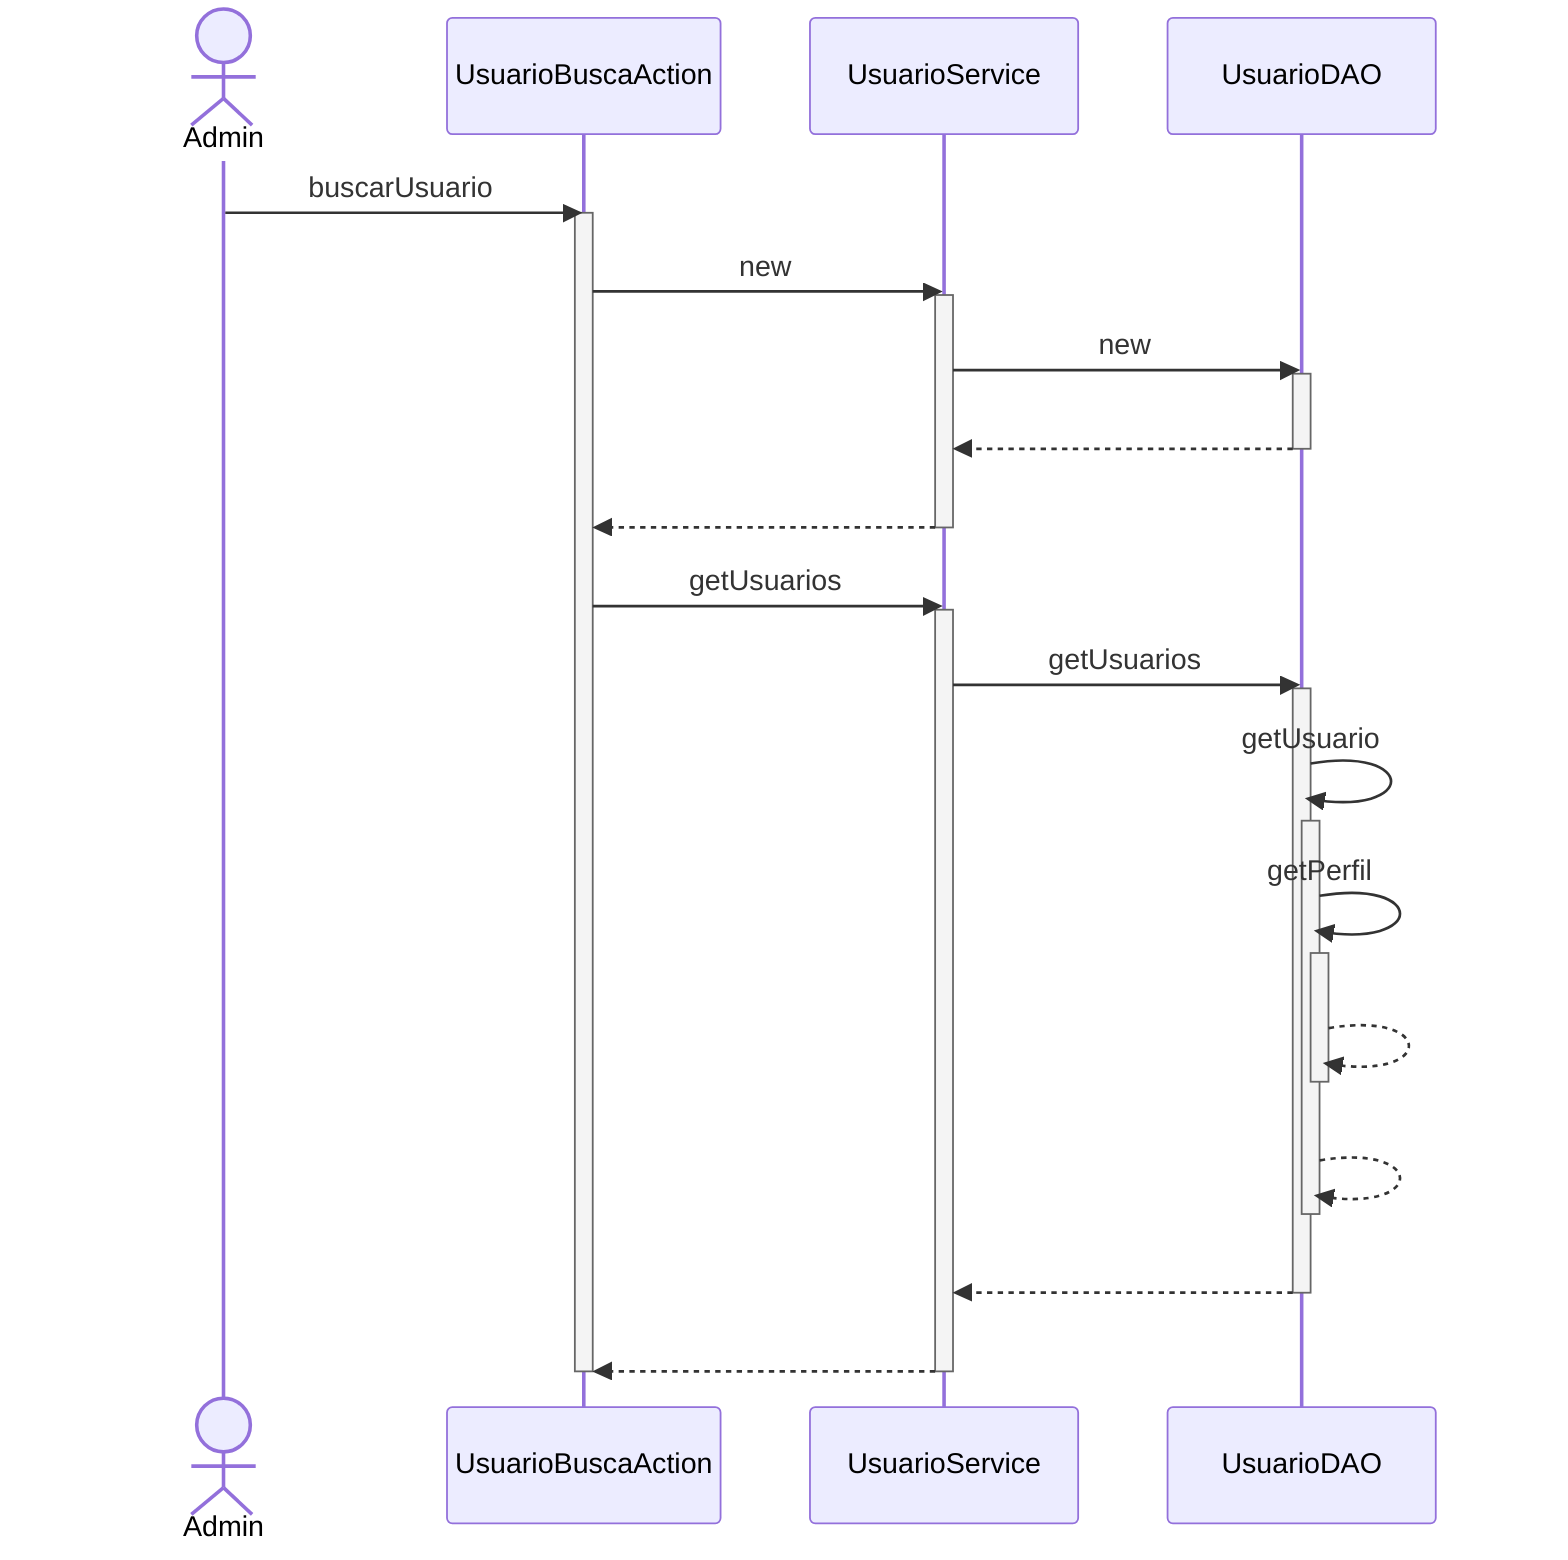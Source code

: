 sequenceDiagram
actor A as Admin
A ->> UsuarioBuscaAction : buscarUsuario
activate UsuarioBuscaAction
UsuarioBuscaAction ->> UsuarioService : new
activate UsuarioService
UsuarioService ->> UsuarioDAO : new
activate UsuarioDAO
UsuarioDAO -->> UsuarioService : #32; 
deactivate UsuarioDAO
UsuarioService -->> UsuarioBuscaAction : #32; 
deactivate UsuarioService
UsuarioBuscaAction ->> UsuarioService : getUsuarios
activate UsuarioService
UsuarioService ->> UsuarioDAO : getUsuarios
activate UsuarioDAO
UsuarioDAO ->> UsuarioDAO : getUsuario
activate UsuarioDAO
UsuarioDAO ->> UsuarioDAO : getPerfil
activate UsuarioDAO
UsuarioDAO -->> UsuarioDAO : #32; 
deactivate UsuarioDAO
UsuarioDAO -->> UsuarioDAO : #32; 
deactivate UsuarioDAO
UsuarioDAO -->> UsuarioService : #32; 
deactivate UsuarioDAO
UsuarioService -->> UsuarioBuscaAction : #32; 
deactivate UsuarioService
deactivate UsuarioBuscaAction